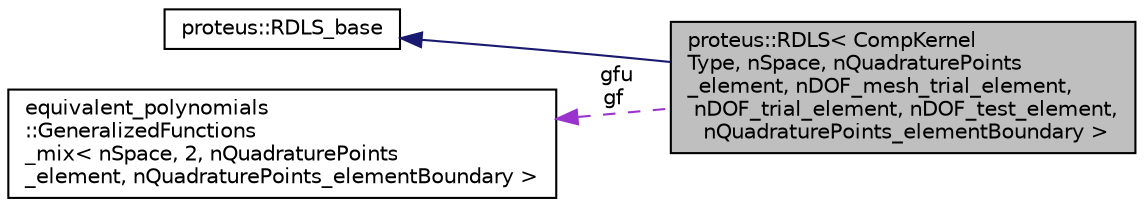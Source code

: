 digraph "proteus::RDLS&lt; CompKernelType, nSpace, nQuadraturePoints_element, nDOF_mesh_trial_element, nDOF_trial_element, nDOF_test_element, nQuadraturePoints_elementBoundary &gt;"
{
 // LATEX_PDF_SIZE
  edge [fontname="Helvetica",fontsize="10",labelfontname="Helvetica",labelfontsize="10"];
  node [fontname="Helvetica",fontsize="10",shape=record];
  rankdir="LR";
  Node1 [label="proteus::RDLS\< CompKernel\lType, nSpace, nQuadraturePoints\l_element, nDOF_mesh_trial_element,\l nDOF_trial_element, nDOF_test_element,\l nQuadraturePoints_elementBoundary \>",height=0.2,width=0.4,color="black", fillcolor="grey75", style="filled", fontcolor="black",tooltip=" "];
  Node2 -> Node1 [dir="back",color="midnightblue",fontsize="10",style="solid",fontname="Helvetica"];
  Node2 [label="proteus::RDLS_base",height=0.2,width=0.4,color="black", fillcolor="white", style="filled",URL="$dc/d14/classproteus_1_1RDLS__base.html",tooltip=" "];
  Node3 -> Node1 [dir="back",color="darkorchid3",fontsize="10",style="dashed",label=" gfu\ngf" ,fontname="Helvetica"];
  Node3 [label="equivalent_polynomials\l::GeneralizedFunctions\l_mix\< nSpace, 2, nQuadraturePoints\l_element, nQuadraturePoints_elementBoundary \>",height=0.2,width=0.4,color="black", fillcolor="white", style="filled",URL="$d2/d65/classequivalent__polynomials_1_1GeneralizedFunctions__mix.html",tooltip=" "];
}

